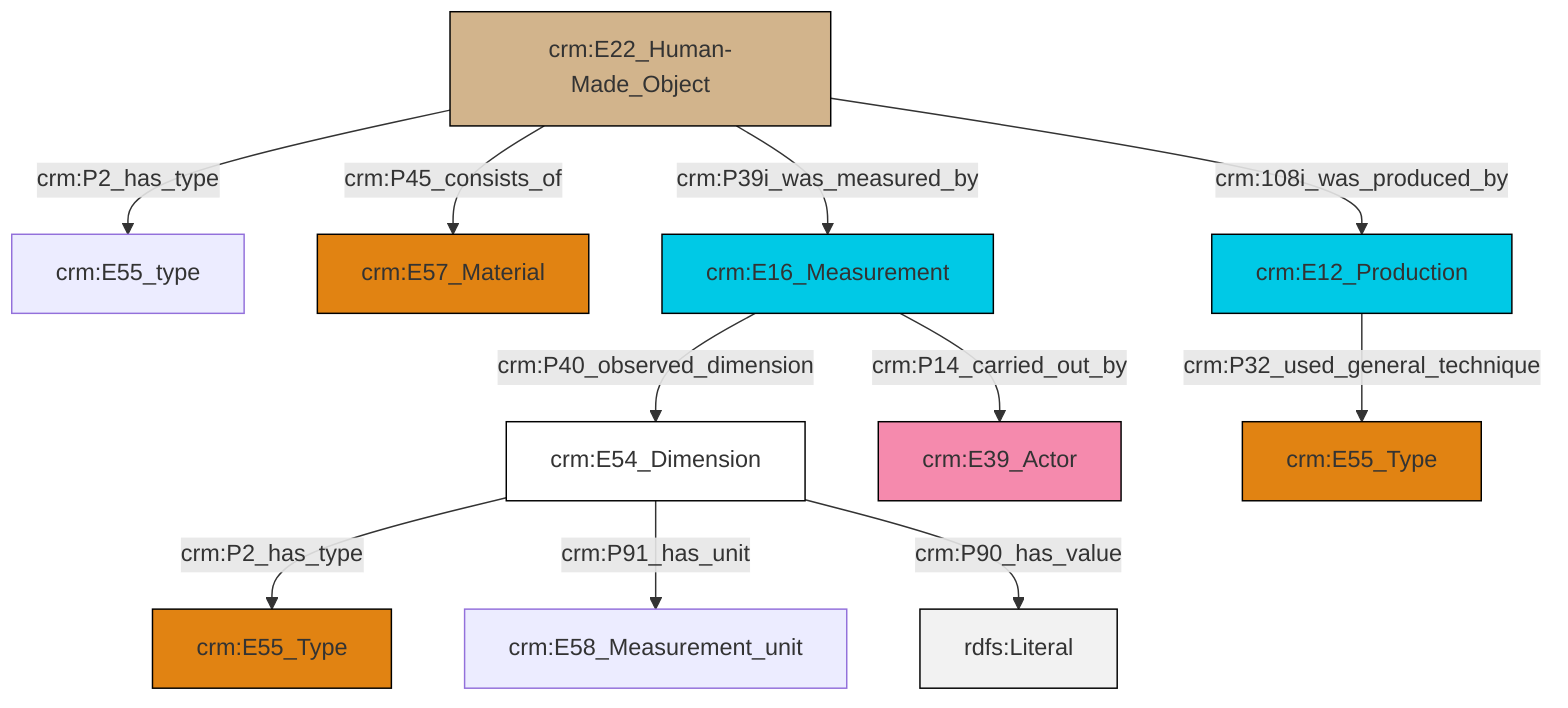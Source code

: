 graph TD
classDef Literal fill:#f2f2f2,stroke:#000000;
classDef CRM_Entity fill:#FFFFFF,stroke:#000000;
classDef Temporal_Entity fill:#00C9E6, stroke:#000000;
classDef Type fill:#E18312, stroke:#000000;
classDef Time-Span fill:#2C9C91, stroke:#000000;
classDef Appellation fill:#FFEB7F, stroke:#000000;
classDef Place fill:#008836, stroke:#000000;
classDef Persistent_Item fill:#B266B2, stroke:#000000;
classDef Conceptual_Object fill:#FFD700, stroke:#000000;
classDef Physical_Thing fill:#D2B48C, stroke:#000000;
classDef Actor fill:#f58aad, stroke:#000000;
classDef PC_Classes fill:#4ce600, stroke:#000000;
classDef Multi fill:#cccccc,stroke:#000000;

4["crm:E22_Human-Made_Object"]:::Physical_Thing -->|crm:P2_has_type| 5["crm:E55_type"]:::Default
4["crm:E22_Human-Made_Object"]:::Physical_Thing -->|crm:P45_consists_of| 6["crm:E57_Material"]:::Type
4["crm:E22_Human-Made_Object"]:::Physical_Thing -->|crm:P39i_was_measured_by| 0["crm:E16_Measurement"]:::Temporal_Entity
9["crm:E54_Dimension"]:::CRM_Entity -->|crm:P2_has_type| 7["crm:E55_Type"]:::Type
11["crm:E12_Production"]:::Temporal_Entity -->|crm:P32_used_general_technique| 12["crm:E55_Type"]:::Type
4["crm:E22_Human-Made_Object"]:::Physical_Thing -->|crm:108i_was_produced_by| 11["crm:E12_Production"]:::Temporal_Entity
9["crm:E54_Dimension"]:::CRM_Entity -->|crm:P91_has_unit| 2["crm:E58_Measurement_unit"]:::Default
9["crm:E54_Dimension"]:::CRM_Entity -->|crm:P90_has_value| 15[rdfs:Literal]:::Literal
0["crm:E16_Measurement"]:::Temporal_Entity -->|crm:P40_observed_dimension| 9["crm:E54_Dimension"]:::CRM_Entity
0["crm:E16_Measurement"]:::Temporal_Entity -->|crm:P14_carried_out_by| 13["crm:E39_Actor"]:::Actor